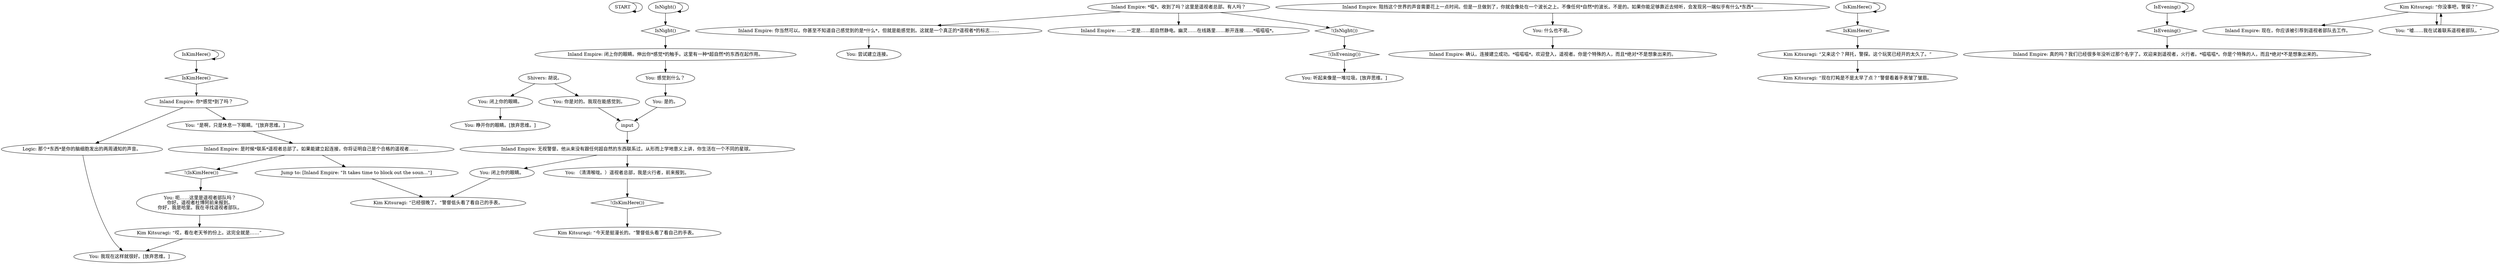 # THOUGHT / REMOTE VIEWER
# Inland Empire -- Happens on a counter now.
# ==================================================
digraph G {
	  0 [label="START"];
	  1 [label="input"];
	  2 [label="Inland Empire: 你当然可以。你甚至不知道自己感觉到的是*什么*，但就是能感觉到。这就是一个真正的*遥视者*的标志……"];
	  3 [label="You: 什么也不说。"];
	  4 [label="IsKimHere()"];
	  5 [label="IsKimHere()", shape=diamond];
	  6 [label="!(IsKimHere())", shape=diamond];
	  7 [label="You: 我现在这样就很好。[放弃思维。]"];
	  8 [label="Inland Empire: *嗞*。收到了吗？这里是遥视者总部。有人吗？"];
	  9 [label="You: 尝试建立连接。"];
	  10 [label="Inland Empire: 是时候*联系*遥视者总部了。如果能建立起连接，你将证明自己是个合格的遥视者……"];
	  11 [label="IsEvening()"];
	  12 [label="IsEvening()", shape=diamond];
	  13 [label="!(IsEvening())", shape=diamond];
	  14 [label="Kim Kitsuragi: “现在打盹是不是太早了点？”警督看着手表皱了皱眉。"];
	  15 [label="Inland Empire: 无视警督。他从来没有跟任何超自然的东西联系过。从形而上学地意义上讲，你生活在一个不同的星球。"];
	  16 [label="Inland Empire: 你*感觉*到了吗？"];
	  17 [label="Kim Kitsuragi: “你没事吧，警探？”"];
	  18 [label="Kim Kitsuragi: “又来这个？拜托，警探。这个玩笑已经开的太久了。”"];
	  19 [label="Kim Kitsuragi: “哎，看在老天爷的份上。这完全就是……”"];
	  20 [label="Inland Empire: 确认。连接建立成功。*嗞嗞嗞*。欢迎登入，遥视者。你是个特殊的人，而且*绝对*不是想象出来的。"];
	  21 [label="Inland Empire: ……一定是……超自然静电。幽灵……在线路里……断开连接……*嗞嗞嗞*。"];
	  22 [label="You: （清清喉咙。）遥视者总部，我是火行者，前来报到。"];
	  23 [label="You: 睁开你的眼睛。[放弃思维。]"];
	  24 [label="IsKimHere()"];
	  25 [label="IsKimHere()", shape=diamond];
	  26 [label="!(IsKimHere())", shape=diamond];
	  27 [label="Inland Empire: 真的吗？我们已经很多年没听过那个名字了。欢迎来到遥视者，火行者。*嗞嗞嗞*。你是个特殊的人，而且*绝对*不是想象出来的。"];
	  28 [label="Kim Kitsuragi: “今天是挺漫长的。”警督低头看了看自己的手表。"];
	  29 [label="Jump to: [Inland Empire: \"It takes time to block out the soun...\"]"];
	  30 [label="You: 闭上你的眼睛。"];
	  31 [label="You: 你是对的。我现在能感觉到。"];
	  32 [label="You: 听起来像是一堆垃圾。[放弃思维。]"];
	  33 [label="IsNight()"];
	  34 [label="IsNight()", shape=diamond];
	  35 [label="!(IsNight())", shape=diamond];
	  36 [label="You: 呃……这里是遥视者部队吗？\n你好。遥视者杜博阿前来报到。\n你好，我是哈里。我在寻找遥视者部队。"];
	  37 [label="Logic: 那个*东西*是你的脑细胞发出的两周通知的声音。"];
	  38 [label="You: 感觉到什么？"];
	  39 [label="Shivers: 胡说。"];
	  40 [label="Inland Empire: 现在，你应该被引荐到遥视者部队去工作。"];
	  41 [label="You: “嘘……我在试着联系遥视者部队。”"];
	  42 [label="You: “是啊，只是休息一下眼睛。”[放弃思维。]"];
	  43 [label="You: 是的。"];
	  44 [label="Inland Empire: 闭上你的眼睛。伸出你*感觉*的触手。这里有一种*超自然*的东西在起作用。"];
	  45 [label="Kim Kitsuragi: “已经很晚了。”警督低头看了看自己的手表。"];
	  46 [label="Inland Empire: 阻挡这个世界的声音需要花上一点时间。但是一旦做到了，你就会像处在一个波长之上。不像任何*自然*的波长。不是的。如果你能足够靠近去倾听，会发现另一端似乎有什么*东西*……"];
	  47 [label="You: 闭上你的眼睛。"];
	  0 -> 0
	  1 -> 15
	  2 -> 9
	  3 -> 20
	  4 -> 4
	  4 -> 5
	  5 -> 18
	  6 -> 36
	  8 -> 2
	  8 -> 35
	  8 -> 21
	  10 -> 29
	  10 -> 6
	  11 -> 11
	  11 -> 12
	  12 -> 27
	  13 -> 32
	  15 -> 22
	  15 -> 47
	  16 -> 42
	  16 -> 37
	  17 -> 40
	  17 -> 41
	  18 -> 14
	  19 -> 7
	  22 -> 26
	  24 -> 24
	  24 -> 25
	  25 -> 16
	  26 -> 28
	  29 -> 45
	  30 -> 23
	  31 -> 1
	  33 -> 33
	  33 -> 34
	  34 -> 44
	  35 -> 13
	  36 -> 19
	  37 -> 7
	  38 -> 43
	  39 -> 30
	  39 -> 31
	  41 -> 17
	  42 -> 10
	  43 -> 1
	  44 -> 38
	  46 -> 3
	  47 -> 45
}

